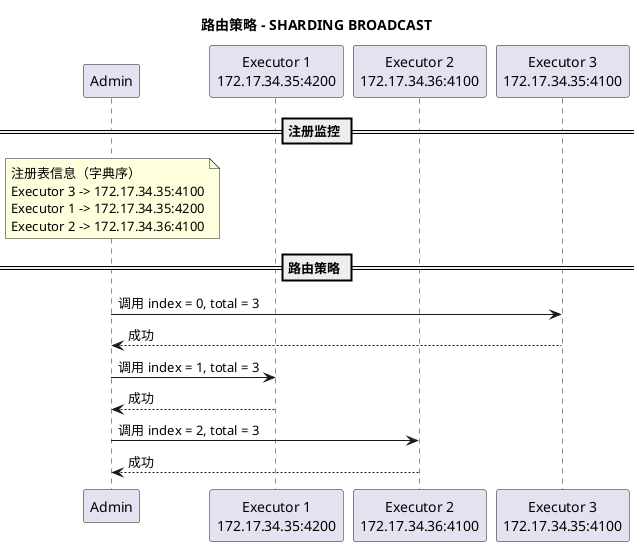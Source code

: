 @startuml
title 路由策略 - SHARDING BROADCAST

participant a as "Admin" order 10
participant e1 as "Executor 1\n172.17.34.35:4200" order 20
participant e2 as "Executor 2\n172.17.34.36:4100" order 30
participant e3 as "Executor 3\n172.17.34.35:4100" order 40

== 注册监控 ==
note over a
    注册表信息（字典序）
    Executor 3 -> 172.17.34.35:4100
    Executor 1 -> 172.17.34.35:4200
    Executor 2 -> 172.17.34.36:4100
end note

== 路由策略 ==
a -> e3 : 调用 index = 0, total = 3
a <-- e3 : 成功
a -> e1 : 调用 index = 1, total = 3
a <-- e1 : 成功
a -> e2 : 调用 index = 2, total = 3
a <-- e2 : 成功
@enduml